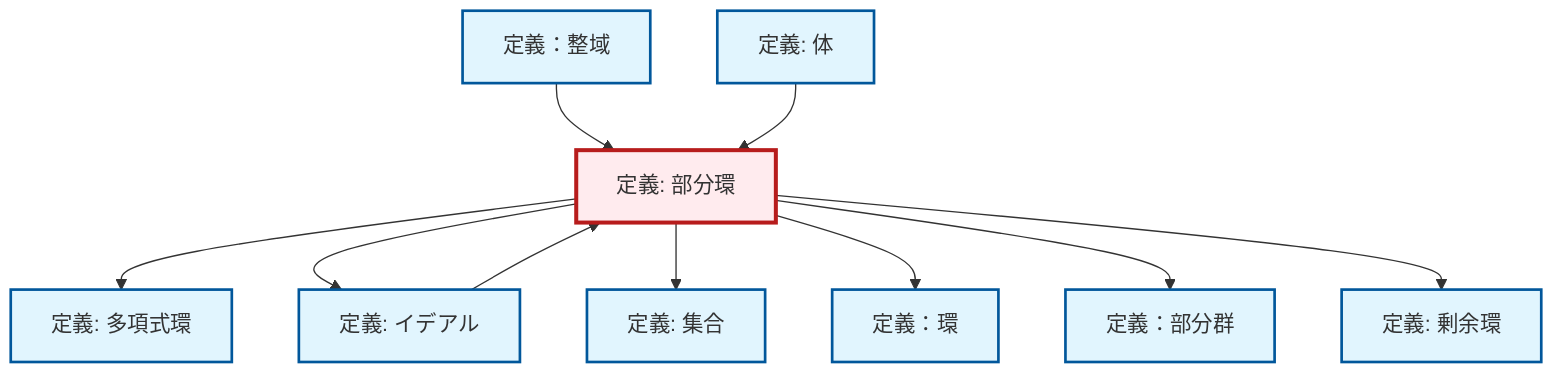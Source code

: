 graph TD
    classDef definition fill:#e1f5fe,stroke:#01579b,stroke-width:2px
    classDef theorem fill:#f3e5f5,stroke:#4a148c,stroke-width:2px
    classDef axiom fill:#fff3e0,stroke:#e65100,stroke-width:2px
    classDef example fill:#e8f5e9,stroke:#1b5e20,stroke-width:2px
    classDef current fill:#ffebee,stroke:#b71c1c,stroke-width:3px
    def-integral-domain["定義：整域"]:::definition
    def-quotient-ring["定義: 剰余環"]:::definition
    def-ideal["定義: イデアル"]:::definition
    def-ring["定義：環"]:::definition
    def-subgroup["定義：部分群"]:::definition
    def-subring["定義: 部分環"]:::definition
    def-polynomial-ring["定義: 多項式環"]:::definition
    def-set["定義: 集合"]:::definition
    def-field["定義: 体"]:::definition
    def-subring --> def-polynomial-ring
    def-integral-domain --> def-subring
    def-subring --> def-ideal
    def-subring --> def-set
    def-ideal --> def-subring
    def-subring --> def-ring
    def-subring --> def-subgroup
    def-subring --> def-quotient-ring
    def-field --> def-subring
    class def-subring current